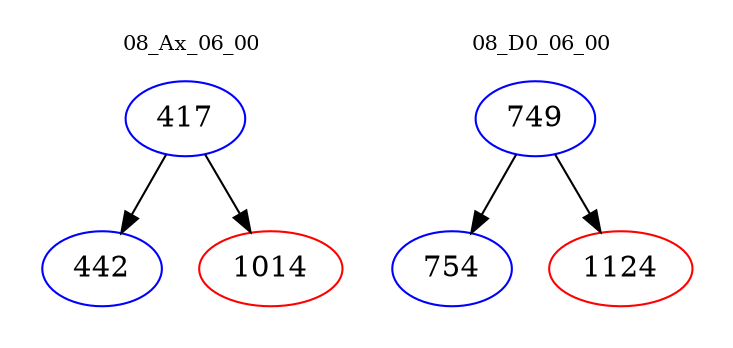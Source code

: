 digraph{
subgraph cluster_0 {
color = white
label = "08_Ax_06_00";
fontsize=10;
T0_417 [label="417", color="blue"]
T0_417 -> T0_442 [color="black"]
T0_442 [label="442", color="blue"]
T0_417 -> T0_1014 [color="black"]
T0_1014 [label="1014", color="red"]
}
subgraph cluster_1 {
color = white
label = "08_D0_06_00";
fontsize=10;
T1_749 [label="749", color="blue"]
T1_749 -> T1_754 [color="black"]
T1_754 [label="754", color="blue"]
T1_749 -> T1_1124 [color="black"]
T1_1124 [label="1124", color="red"]
}
}
